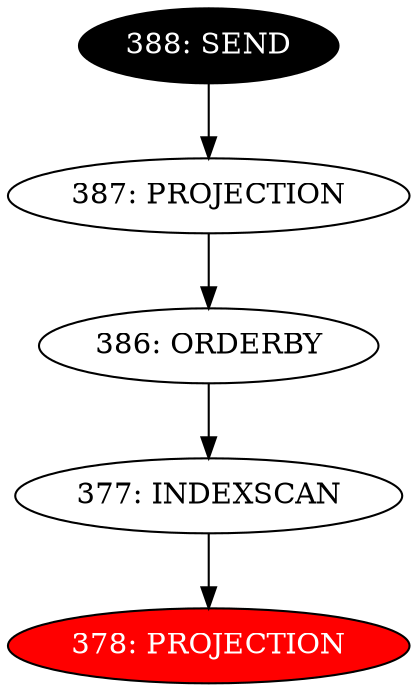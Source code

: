 digraph name {
377 [label="377: INDEXSCAN" ];
377 -> 378;
378 [label="378: PROJECTION" fontcolor="white" style="filled" fillcolor="red"];
386 [label="386: ORDERBY" ];
386 -> 377;
387 [label="387: PROJECTION" ];
387 -> 386;
388 [label="388: SEND" fontcolor="white" style="filled" fillcolor="black"];
388 -> 387;

}

